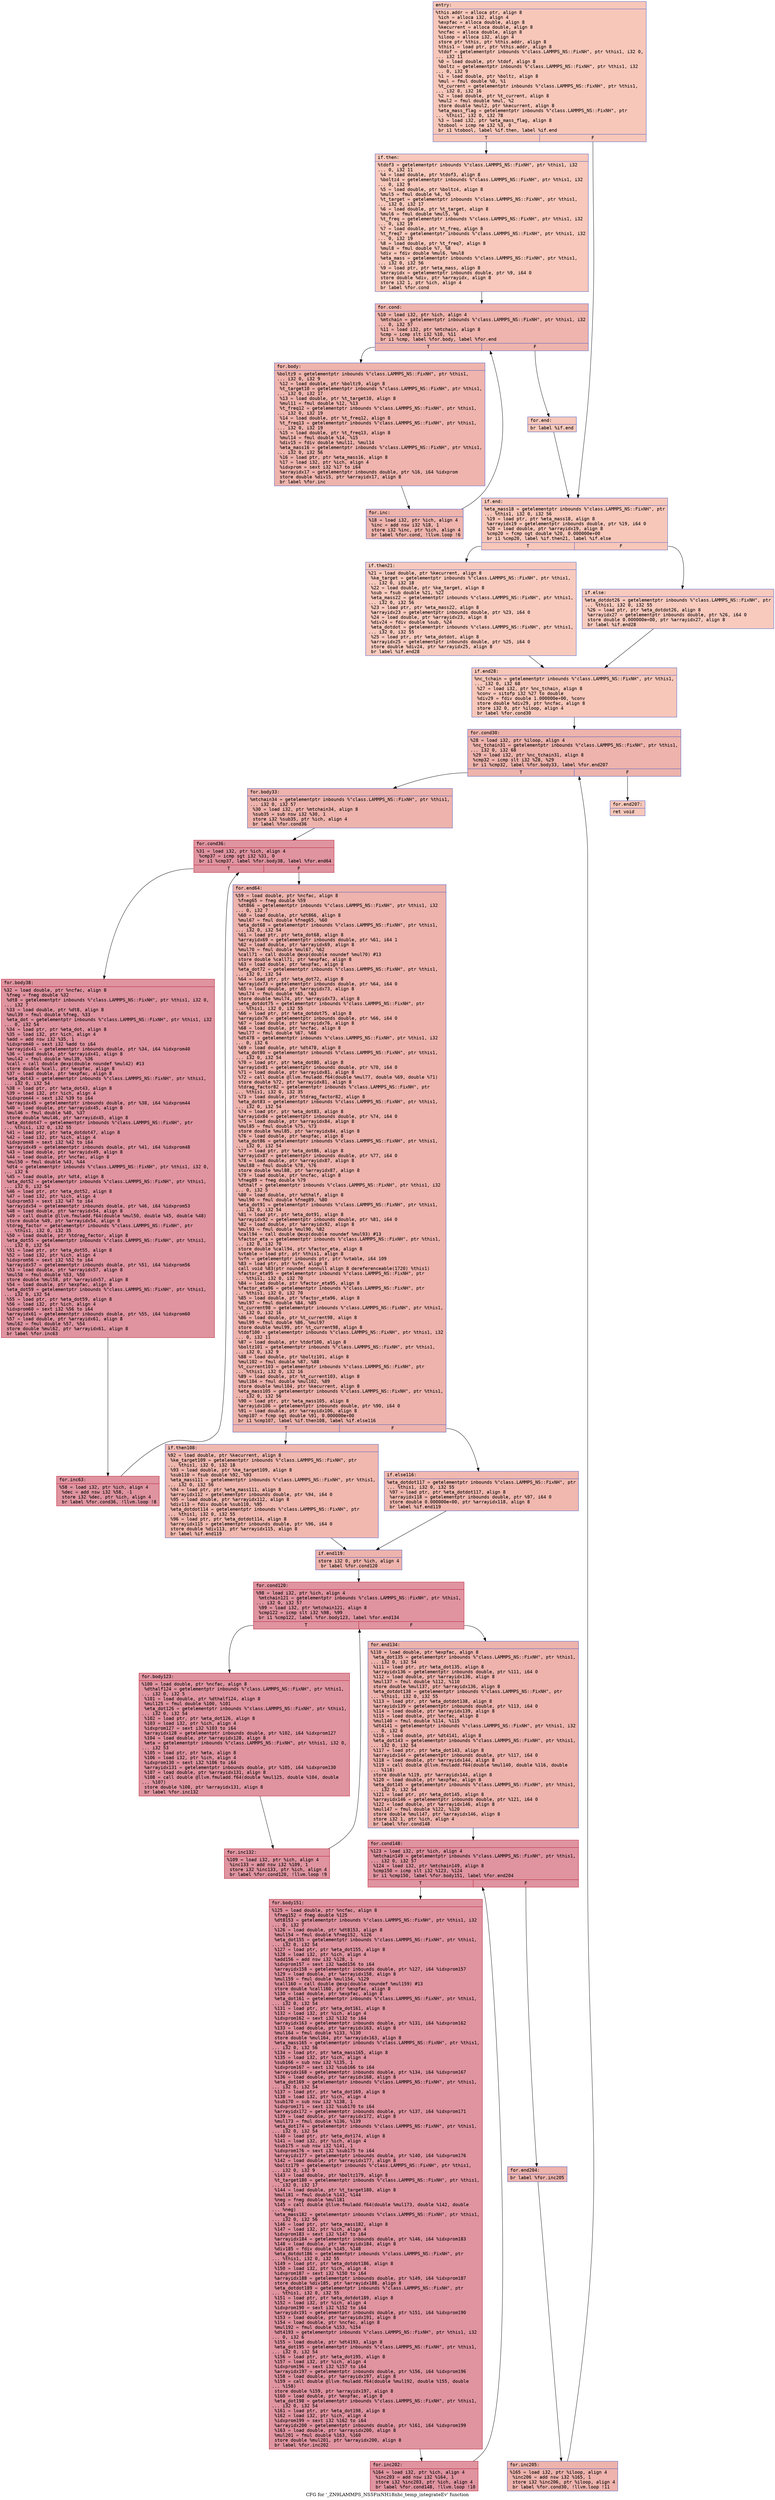 digraph "CFG for '_ZN9LAMMPS_NS5FixNH18nhc_temp_integrateEv' function" {
	label="CFG for '_ZN9LAMMPS_NS5FixNH18nhc_temp_integrateEv' function";

	Node0x55b2c7ce2d10 [shape=record,color="#3d50c3ff", style=filled, fillcolor="#ec7f6370" fontname="Courier",label="{entry:\l|  %this.addr = alloca ptr, align 8\l  %ich = alloca i32, align 4\l  %expfac = alloca double, align 8\l  %kecurrent = alloca double, align 8\l  %ncfac = alloca double, align 8\l  %iloop = alloca i32, align 4\l  store ptr %this, ptr %this.addr, align 8\l  %this1 = load ptr, ptr %this.addr, align 8\l  %tdof = getelementptr inbounds %\"class.LAMMPS_NS::FixNH\", ptr %this1, i32 0,\l... i32 11\l  %0 = load double, ptr %tdof, align 8\l  %boltz = getelementptr inbounds %\"class.LAMMPS_NS::FixNH\", ptr %this1, i32\l... 0, i32 9\l  %1 = load double, ptr %boltz, align 8\l  %mul = fmul double %0, %1\l  %t_current = getelementptr inbounds %\"class.LAMMPS_NS::FixNH\", ptr %this1,\l... i32 0, i32 16\l  %2 = load double, ptr %t_current, align 8\l  %mul2 = fmul double %mul, %2\l  store double %mul2, ptr %kecurrent, align 8\l  %eta_mass_flag = getelementptr inbounds %\"class.LAMMPS_NS::FixNH\", ptr\l... %this1, i32 0, i32 78\l  %3 = load i32, ptr %eta_mass_flag, align 8\l  %tobool = icmp ne i32 %3, 0\l  br i1 %tobool, label %if.then, label %if.end\l|{<s0>T|<s1>F}}"];
	Node0x55b2c7ce2d10:s0 -> Node0x55b2c7ce3bd0[tooltip="entry -> if.then\nProbability 62.50%" ];
	Node0x55b2c7ce2d10:s1 -> Node0x55b2c7ce3c40[tooltip="entry -> if.end\nProbability 37.50%" ];
	Node0x55b2c7ce3bd0 [shape=record,color="#3d50c3ff", style=filled, fillcolor="#ed836670" fontname="Courier",label="{if.then:\l|  %tdof3 = getelementptr inbounds %\"class.LAMMPS_NS::FixNH\", ptr %this1, i32\l... 0, i32 11\l  %4 = load double, ptr %tdof3, align 8\l  %boltz4 = getelementptr inbounds %\"class.LAMMPS_NS::FixNH\", ptr %this1, i32\l... 0, i32 9\l  %5 = load double, ptr %boltz4, align 8\l  %mul5 = fmul double %4, %5\l  %t_target = getelementptr inbounds %\"class.LAMMPS_NS::FixNH\", ptr %this1,\l... i32 0, i32 17\l  %6 = load double, ptr %t_target, align 8\l  %mul6 = fmul double %mul5, %6\l  %t_freq = getelementptr inbounds %\"class.LAMMPS_NS::FixNH\", ptr %this1, i32\l... 0, i32 19\l  %7 = load double, ptr %t_freq, align 8\l  %t_freq7 = getelementptr inbounds %\"class.LAMMPS_NS::FixNH\", ptr %this1, i32\l... 0, i32 19\l  %8 = load double, ptr %t_freq7, align 8\l  %mul8 = fmul double %7, %8\l  %div = fdiv double %mul6, %mul8\l  %eta_mass = getelementptr inbounds %\"class.LAMMPS_NS::FixNH\", ptr %this1,\l... i32 0, i32 56\l  %9 = load ptr, ptr %eta_mass, align 8\l  %arrayidx = getelementptr inbounds double, ptr %9, i64 0\l  store double %div, ptr %arrayidx, align 8\l  store i32 1, ptr %ich, align 4\l  br label %for.cond\l}"];
	Node0x55b2c7ce3bd0 -> Node0x55b2c7cee4c0[tooltip="if.then -> for.cond\nProbability 100.00%" ];
	Node0x55b2c7cee4c0 [shape=record,color="#3d50c3ff", style=filled, fillcolor="#d8564670" fontname="Courier",label="{for.cond:\l|  %10 = load i32, ptr %ich, align 4\l  %mtchain = getelementptr inbounds %\"class.LAMMPS_NS::FixNH\", ptr %this1, i32\l... 0, i32 57\l  %11 = load i32, ptr %mtchain, align 8\l  %cmp = icmp slt i32 %10, %11\l  br i1 %cmp, label %for.body, label %for.end\l|{<s0>T|<s1>F}}"];
	Node0x55b2c7cee4c0:s0 -> Node0x55b2c7cee810[tooltip="for.cond -> for.body\nProbability 96.88%" ];
	Node0x55b2c7cee4c0:s1 -> Node0x55b2c7cee890[tooltip="for.cond -> for.end\nProbability 3.12%" ];
	Node0x55b2c7cee810 [shape=record,color="#3d50c3ff", style=filled, fillcolor="#d8564670" fontname="Courier",label="{for.body:\l|  %boltz9 = getelementptr inbounds %\"class.LAMMPS_NS::FixNH\", ptr %this1,\l... i32 0, i32 9\l  %12 = load double, ptr %boltz9, align 8\l  %t_target10 = getelementptr inbounds %\"class.LAMMPS_NS::FixNH\", ptr %this1,\l... i32 0, i32 17\l  %13 = load double, ptr %t_target10, align 8\l  %mul11 = fmul double %12, %13\l  %t_freq12 = getelementptr inbounds %\"class.LAMMPS_NS::FixNH\", ptr %this1,\l... i32 0, i32 19\l  %14 = load double, ptr %t_freq12, align 8\l  %t_freq13 = getelementptr inbounds %\"class.LAMMPS_NS::FixNH\", ptr %this1,\l... i32 0, i32 19\l  %15 = load double, ptr %t_freq13, align 8\l  %mul14 = fmul double %14, %15\l  %div15 = fdiv double %mul11, %mul14\l  %eta_mass16 = getelementptr inbounds %\"class.LAMMPS_NS::FixNH\", ptr %this1,\l... i32 0, i32 56\l  %16 = load ptr, ptr %eta_mass16, align 8\l  %17 = load i32, ptr %ich, align 4\l  %idxprom = sext i32 %17 to i64\l  %arrayidx17 = getelementptr inbounds double, ptr %16, i64 %idxprom\l  store double %div15, ptr %arrayidx17, align 8\l  br label %for.inc\l}"];
	Node0x55b2c7cee810 -> Node0x55b2c7cef560[tooltip="for.body -> for.inc\nProbability 100.00%" ];
	Node0x55b2c7cef560 [shape=record,color="#3d50c3ff", style=filled, fillcolor="#d8564670" fontname="Courier",label="{for.inc:\l|  %18 = load i32, ptr %ich, align 4\l  %inc = add nsw i32 %18, 1\l  store i32 %inc, ptr %ich, align 4\l  br label %for.cond, !llvm.loop !6\l}"];
	Node0x55b2c7cef560 -> Node0x55b2c7cee4c0[tooltip="for.inc -> for.cond\nProbability 100.00%" ];
	Node0x55b2c7cee890 [shape=record,color="#3d50c3ff", style=filled, fillcolor="#ed836670" fontname="Courier",label="{for.end:\l|  br label %if.end\l}"];
	Node0x55b2c7cee890 -> Node0x55b2c7ce3c40[tooltip="for.end -> if.end\nProbability 100.00%" ];
	Node0x55b2c7ce3c40 [shape=record,color="#3d50c3ff", style=filled, fillcolor="#ec7f6370" fontname="Courier",label="{if.end:\l|  %eta_mass18 = getelementptr inbounds %\"class.LAMMPS_NS::FixNH\", ptr\l... %this1, i32 0, i32 56\l  %19 = load ptr, ptr %eta_mass18, align 8\l  %arrayidx19 = getelementptr inbounds double, ptr %19, i64 0\l  %20 = load double, ptr %arrayidx19, align 8\l  %cmp20 = fcmp ogt double %20, 0.000000e+00\l  br i1 %cmp20, label %if.then21, label %if.else\l|{<s0>T|<s1>F}}"];
	Node0x55b2c7ce3c40:s0 -> Node0x55b2c7ce4530[tooltip="if.end -> if.then21\nProbability 50.00%" ];
	Node0x55b2c7ce3c40:s1 -> Node0x55b2c7ce45b0[tooltip="if.end -> if.else\nProbability 50.00%" ];
	Node0x55b2c7ce4530 [shape=record,color="#3d50c3ff", style=filled, fillcolor="#ef886b70" fontname="Courier",label="{if.then21:\l|  %21 = load double, ptr %kecurrent, align 8\l  %ke_target = getelementptr inbounds %\"class.LAMMPS_NS::FixNH\", ptr %this1,\l... i32 0, i32 18\l  %22 = load double, ptr %ke_target, align 8\l  %sub = fsub double %21, %22\l  %eta_mass22 = getelementptr inbounds %\"class.LAMMPS_NS::FixNH\", ptr %this1,\l... i32 0, i32 56\l  %23 = load ptr, ptr %eta_mass22, align 8\l  %arrayidx23 = getelementptr inbounds double, ptr %23, i64 0\l  %24 = load double, ptr %arrayidx23, align 8\l  %div24 = fdiv double %sub, %24\l  %eta_dotdot = getelementptr inbounds %\"class.LAMMPS_NS::FixNH\", ptr %this1,\l... i32 0, i32 55\l  %25 = load ptr, ptr %eta_dotdot, align 8\l  %arrayidx25 = getelementptr inbounds double, ptr %25, i64 0\l  store double %div24, ptr %arrayidx25, align 8\l  br label %if.end28\l}"];
	Node0x55b2c7ce4530 -> Node0x55b2c7cf0ad0[tooltip="if.then21 -> if.end28\nProbability 100.00%" ];
	Node0x55b2c7ce45b0 [shape=record,color="#3d50c3ff", style=filled, fillcolor="#ef886b70" fontname="Courier",label="{if.else:\l|  %eta_dotdot26 = getelementptr inbounds %\"class.LAMMPS_NS::FixNH\", ptr\l... %this1, i32 0, i32 55\l  %26 = load ptr, ptr %eta_dotdot26, align 8\l  %arrayidx27 = getelementptr inbounds double, ptr %26, i64 0\l  store double 0.000000e+00, ptr %arrayidx27, align 8\l  br label %if.end28\l}"];
	Node0x55b2c7ce45b0 -> Node0x55b2c7cf0ad0[tooltip="if.else -> if.end28\nProbability 100.00%" ];
	Node0x55b2c7cf0ad0 [shape=record,color="#3d50c3ff", style=filled, fillcolor="#ec7f6370" fontname="Courier",label="{if.end28:\l|  %nc_tchain = getelementptr inbounds %\"class.LAMMPS_NS::FixNH\", ptr %this1,\l... i32 0, i32 68\l  %27 = load i32, ptr %nc_tchain, align 8\l  %conv = sitofp i32 %27 to double\l  %div29 = fdiv double 1.000000e+00, %conv\l  store double %div29, ptr %ncfac, align 8\l  store i32 0, ptr %iloop, align 4\l  br label %for.cond30\l}"];
	Node0x55b2c7cf0ad0 -> Node0x55b2c7cf1300[tooltip="if.end28 -> for.cond30\nProbability 100.00%" ];
	Node0x55b2c7cf1300 [shape=record,color="#3d50c3ff", style=filled, fillcolor="#d6524470" fontname="Courier",label="{for.cond30:\l|  %28 = load i32, ptr %iloop, align 4\l  %nc_tchain31 = getelementptr inbounds %\"class.LAMMPS_NS::FixNH\", ptr %this1,\l... i32 0, i32 68\l  %29 = load i32, ptr %nc_tchain31, align 8\l  %cmp32 = icmp slt i32 %28, %29\l  br i1 %cmp32, label %for.body33, label %for.end207\l|{<s0>T|<s1>F}}"];
	Node0x55b2c7cf1300:s0 -> Node0x55b2c7cf1690[tooltip="for.cond30 -> for.body33\nProbability 96.88%" ];
	Node0x55b2c7cf1300:s1 -> Node0x55b2c7cf1710[tooltip="for.cond30 -> for.end207\nProbability 3.12%" ];
	Node0x55b2c7cf1690 [shape=record,color="#3d50c3ff", style=filled, fillcolor="#d6524470" fontname="Courier",label="{for.body33:\l|  %mtchain34 = getelementptr inbounds %\"class.LAMMPS_NS::FixNH\", ptr %this1,\l... i32 0, i32 57\l  %30 = load i32, ptr %mtchain34, align 8\l  %sub35 = sub nsw i32 %30, 1\l  store i32 %sub35, ptr %ich, align 4\l  br label %for.cond36\l}"];
	Node0x55b2c7cf1690 -> Node0x55b2c7cf1b00[tooltip="for.body33 -> for.cond36\nProbability 100.00%" ];
	Node0x55b2c7cf1b00 [shape=record,color="#b70d28ff", style=filled, fillcolor="#b70d2870" fontname="Courier",label="{for.cond36:\l|  %31 = load i32, ptr %ich, align 4\l  %cmp37 = icmp sgt i32 %31, 0\l  br i1 %cmp37, label %for.body38, label %for.end64\l|{<s0>T|<s1>F}}"];
	Node0x55b2c7cf1b00:s0 -> Node0x55b2c7cf1d20[tooltip="for.cond36 -> for.body38\nProbability 96.88%" ];
	Node0x55b2c7cf1b00:s1 -> Node0x55b2c7cf1da0[tooltip="for.cond36 -> for.end64\nProbability 3.12%" ];
	Node0x55b2c7cf1d20 [shape=record,color="#b70d28ff", style=filled, fillcolor="#b70d2870" fontname="Courier",label="{for.body38:\l|  %32 = load double, ptr %ncfac, align 8\l  %fneg = fneg double %32\l  %dt8 = getelementptr inbounds %\"class.LAMMPS_NS::FixNH\", ptr %this1, i32 0,\l... i32 7\l  %33 = load double, ptr %dt8, align 8\l  %mul39 = fmul double %fneg, %33\l  %eta_dot = getelementptr inbounds %\"class.LAMMPS_NS::FixNH\", ptr %this1, i32\l... 0, i32 54\l  %34 = load ptr, ptr %eta_dot, align 8\l  %35 = load i32, ptr %ich, align 4\l  %add = add nsw i32 %35, 1\l  %idxprom40 = sext i32 %add to i64\l  %arrayidx41 = getelementptr inbounds double, ptr %34, i64 %idxprom40\l  %36 = load double, ptr %arrayidx41, align 8\l  %mul42 = fmul double %mul39, %36\l  %call = call double @exp(double noundef %mul42) #13\l  store double %call, ptr %expfac, align 8\l  %37 = load double, ptr %expfac, align 8\l  %eta_dot43 = getelementptr inbounds %\"class.LAMMPS_NS::FixNH\", ptr %this1,\l... i32 0, i32 54\l  %38 = load ptr, ptr %eta_dot43, align 8\l  %39 = load i32, ptr %ich, align 4\l  %idxprom44 = sext i32 %39 to i64\l  %arrayidx45 = getelementptr inbounds double, ptr %38, i64 %idxprom44\l  %40 = load double, ptr %arrayidx45, align 8\l  %mul46 = fmul double %40, %37\l  store double %mul46, ptr %arrayidx45, align 8\l  %eta_dotdot47 = getelementptr inbounds %\"class.LAMMPS_NS::FixNH\", ptr\l... %this1, i32 0, i32 55\l  %41 = load ptr, ptr %eta_dotdot47, align 8\l  %42 = load i32, ptr %ich, align 4\l  %idxprom48 = sext i32 %42 to i64\l  %arrayidx49 = getelementptr inbounds double, ptr %41, i64 %idxprom48\l  %43 = load double, ptr %arrayidx49, align 8\l  %44 = load double, ptr %ncfac, align 8\l  %mul50 = fmul double %43, %44\l  %dt4 = getelementptr inbounds %\"class.LAMMPS_NS::FixNH\", ptr %this1, i32 0,\l... i32 6\l  %45 = load double, ptr %dt4, align 8\l  %eta_dot52 = getelementptr inbounds %\"class.LAMMPS_NS::FixNH\", ptr %this1,\l... i32 0, i32 54\l  %46 = load ptr, ptr %eta_dot52, align 8\l  %47 = load i32, ptr %ich, align 4\l  %idxprom53 = sext i32 %47 to i64\l  %arrayidx54 = getelementptr inbounds double, ptr %46, i64 %idxprom53\l  %48 = load double, ptr %arrayidx54, align 8\l  %49 = call double @llvm.fmuladd.f64(double %mul50, double %45, double %48)\l  store double %49, ptr %arrayidx54, align 8\l  %tdrag_factor = getelementptr inbounds %\"class.LAMMPS_NS::FixNH\", ptr\l... %this1, i32 0, i32 35\l  %50 = load double, ptr %tdrag_factor, align 8\l  %eta_dot55 = getelementptr inbounds %\"class.LAMMPS_NS::FixNH\", ptr %this1,\l... i32 0, i32 54\l  %51 = load ptr, ptr %eta_dot55, align 8\l  %52 = load i32, ptr %ich, align 4\l  %idxprom56 = sext i32 %52 to i64\l  %arrayidx57 = getelementptr inbounds double, ptr %51, i64 %idxprom56\l  %53 = load double, ptr %arrayidx57, align 8\l  %mul58 = fmul double %53, %50\l  store double %mul58, ptr %arrayidx57, align 8\l  %54 = load double, ptr %expfac, align 8\l  %eta_dot59 = getelementptr inbounds %\"class.LAMMPS_NS::FixNH\", ptr %this1,\l... i32 0, i32 54\l  %55 = load ptr, ptr %eta_dot59, align 8\l  %56 = load i32, ptr %ich, align 4\l  %idxprom60 = sext i32 %56 to i64\l  %arrayidx61 = getelementptr inbounds double, ptr %55, i64 %idxprom60\l  %57 = load double, ptr %arrayidx61, align 8\l  %mul62 = fmul double %57, %54\l  store double %mul62, ptr %arrayidx61, align 8\l  br label %for.inc63\l}"];
	Node0x55b2c7cf1d20 -> Node0x55b2c7cf5450[tooltip="for.body38 -> for.inc63\nProbability 100.00%" ];
	Node0x55b2c7cf5450 [shape=record,color="#b70d28ff", style=filled, fillcolor="#b70d2870" fontname="Courier",label="{for.inc63:\l|  %58 = load i32, ptr %ich, align 4\l  %dec = add nsw i32 %58, -1\l  store i32 %dec, ptr %ich, align 4\l  br label %for.cond36, !llvm.loop !8\l}"];
	Node0x55b2c7cf5450 -> Node0x55b2c7cf1b00[tooltip="for.inc63 -> for.cond36\nProbability 100.00%" ];
	Node0x55b2c7cf1da0 [shape=record,color="#3d50c3ff", style=filled, fillcolor="#d6524470" fontname="Courier",label="{for.end64:\l|  %59 = load double, ptr %ncfac, align 8\l  %fneg65 = fneg double %59\l  %dt866 = getelementptr inbounds %\"class.LAMMPS_NS::FixNH\", ptr %this1, i32\l... 0, i32 7\l  %60 = load double, ptr %dt866, align 8\l  %mul67 = fmul double %fneg65, %60\l  %eta_dot68 = getelementptr inbounds %\"class.LAMMPS_NS::FixNH\", ptr %this1,\l... i32 0, i32 54\l  %61 = load ptr, ptr %eta_dot68, align 8\l  %arrayidx69 = getelementptr inbounds double, ptr %61, i64 1\l  %62 = load double, ptr %arrayidx69, align 8\l  %mul70 = fmul double %mul67, %62\l  %call71 = call double @exp(double noundef %mul70) #13\l  store double %call71, ptr %expfac, align 8\l  %63 = load double, ptr %expfac, align 8\l  %eta_dot72 = getelementptr inbounds %\"class.LAMMPS_NS::FixNH\", ptr %this1,\l... i32 0, i32 54\l  %64 = load ptr, ptr %eta_dot72, align 8\l  %arrayidx73 = getelementptr inbounds double, ptr %64, i64 0\l  %65 = load double, ptr %arrayidx73, align 8\l  %mul74 = fmul double %65, %63\l  store double %mul74, ptr %arrayidx73, align 8\l  %eta_dotdot75 = getelementptr inbounds %\"class.LAMMPS_NS::FixNH\", ptr\l... %this1, i32 0, i32 55\l  %66 = load ptr, ptr %eta_dotdot75, align 8\l  %arrayidx76 = getelementptr inbounds double, ptr %66, i64 0\l  %67 = load double, ptr %arrayidx76, align 8\l  %68 = load double, ptr %ncfac, align 8\l  %mul77 = fmul double %67, %68\l  %dt478 = getelementptr inbounds %\"class.LAMMPS_NS::FixNH\", ptr %this1, i32\l... 0, i32 6\l  %69 = load double, ptr %dt478, align 8\l  %eta_dot80 = getelementptr inbounds %\"class.LAMMPS_NS::FixNH\", ptr %this1,\l... i32 0, i32 54\l  %70 = load ptr, ptr %eta_dot80, align 8\l  %arrayidx81 = getelementptr inbounds double, ptr %70, i64 0\l  %71 = load double, ptr %arrayidx81, align 8\l  %72 = call double @llvm.fmuladd.f64(double %mul77, double %69, double %71)\l  store double %72, ptr %arrayidx81, align 8\l  %tdrag_factor82 = getelementptr inbounds %\"class.LAMMPS_NS::FixNH\", ptr\l... %this1, i32 0, i32 35\l  %73 = load double, ptr %tdrag_factor82, align 8\l  %eta_dot83 = getelementptr inbounds %\"class.LAMMPS_NS::FixNH\", ptr %this1,\l... i32 0, i32 54\l  %74 = load ptr, ptr %eta_dot83, align 8\l  %arrayidx84 = getelementptr inbounds double, ptr %74, i64 0\l  %75 = load double, ptr %arrayidx84, align 8\l  %mul85 = fmul double %75, %73\l  store double %mul85, ptr %arrayidx84, align 8\l  %76 = load double, ptr %expfac, align 8\l  %eta_dot86 = getelementptr inbounds %\"class.LAMMPS_NS::FixNH\", ptr %this1,\l... i32 0, i32 54\l  %77 = load ptr, ptr %eta_dot86, align 8\l  %arrayidx87 = getelementptr inbounds double, ptr %77, i64 0\l  %78 = load double, ptr %arrayidx87, align 8\l  %mul88 = fmul double %78, %76\l  store double %mul88, ptr %arrayidx87, align 8\l  %79 = load double, ptr %ncfac, align 8\l  %fneg89 = fneg double %79\l  %dthalf = getelementptr inbounds %\"class.LAMMPS_NS::FixNH\", ptr %this1, i32\l... 0, i32 5\l  %80 = load double, ptr %dthalf, align 8\l  %mul90 = fmul double %fneg89, %80\l  %eta_dot91 = getelementptr inbounds %\"class.LAMMPS_NS::FixNH\", ptr %this1,\l... i32 0, i32 54\l  %81 = load ptr, ptr %eta_dot91, align 8\l  %arrayidx92 = getelementptr inbounds double, ptr %81, i64 0\l  %82 = load double, ptr %arrayidx92, align 8\l  %mul93 = fmul double %mul90, %82\l  %call94 = call double @exp(double noundef %mul93) #13\l  %factor_eta = getelementptr inbounds %\"class.LAMMPS_NS::FixNH\", ptr %this1,\l... i32 0, i32 70\l  store double %call94, ptr %factor_eta, align 8\l  %vtable = load ptr, ptr %this1, align 8\l  %vfn = getelementptr inbounds ptr, ptr %vtable, i64 109\l  %83 = load ptr, ptr %vfn, align 8\l  call void %83(ptr noundef nonnull align 8 dereferenceable(1720) %this1)\l  %factor_eta95 = getelementptr inbounds %\"class.LAMMPS_NS::FixNH\", ptr\l... %this1, i32 0, i32 70\l  %84 = load double, ptr %factor_eta95, align 8\l  %factor_eta96 = getelementptr inbounds %\"class.LAMMPS_NS::FixNH\", ptr\l... %this1, i32 0, i32 70\l  %85 = load double, ptr %factor_eta96, align 8\l  %mul97 = fmul double %84, %85\l  %t_current98 = getelementptr inbounds %\"class.LAMMPS_NS::FixNH\", ptr %this1,\l... i32 0, i32 16\l  %86 = load double, ptr %t_current98, align 8\l  %mul99 = fmul double %86, %mul97\l  store double %mul99, ptr %t_current98, align 8\l  %tdof100 = getelementptr inbounds %\"class.LAMMPS_NS::FixNH\", ptr %this1, i32\l... 0, i32 11\l  %87 = load double, ptr %tdof100, align 8\l  %boltz101 = getelementptr inbounds %\"class.LAMMPS_NS::FixNH\", ptr %this1,\l... i32 0, i32 9\l  %88 = load double, ptr %boltz101, align 8\l  %mul102 = fmul double %87, %88\l  %t_current103 = getelementptr inbounds %\"class.LAMMPS_NS::FixNH\", ptr\l... %this1, i32 0, i32 16\l  %89 = load double, ptr %t_current103, align 8\l  %mul104 = fmul double %mul102, %89\l  store double %mul104, ptr %kecurrent, align 8\l  %eta_mass105 = getelementptr inbounds %\"class.LAMMPS_NS::FixNH\", ptr %this1,\l... i32 0, i32 56\l  %90 = load ptr, ptr %eta_mass105, align 8\l  %arrayidx106 = getelementptr inbounds double, ptr %90, i64 0\l  %91 = load double, ptr %arrayidx106, align 8\l  %cmp107 = fcmp ogt double %91, 0.000000e+00\l  br i1 %cmp107, label %if.then108, label %if.else116\l|{<s0>T|<s1>F}}"];
	Node0x55b2c7cf1da0:s0 -> Node0x55b2c7cf9630[tooltip="for.end64 -> if.then108\nProbability 50.00%" ];
	Node0x55b2c7cf1da0:s1 -> Node0x55b2c7cf96b0[tooltip="for.end64 -> if.else116\nProbability 50.00%" ];
	Node0x55b2c7cf9630 [shape=record,color="#3d50c3ff", style=filled, fillcolor="#dc5d4a70" fontname="Courier",label="{if.then108:\l|  %92 = load double, ptr %kecurrent, align 8\l  %ke_target109 = getelementptr inbounds %\"class.LAMMPS_NS::FixNH\", ptr\l... %this1, i32 0, i32 18\l  %93 = load double, ptr %ke_target109, align 8\l  %sub110 = fsub double %92, %93\l  %eta_mass111 = getelementptr inbounds %\"class.LAMMPS_NS::FixNH\", ptr %this1,\l... i32 0, i32 56\l  %94 = load ptr, ptr %eta_mass111, align 8\l  %arrayidx112 = getelementptr inbounds double, ptr %94, i64 0\l  %95 = load double, ptr %arrayidx112, align 8\l  %div113 = fdiv double %sub110, %95\l  %eta_dotdot114 = getelementptr inbounds %\"class.LAMMPS_NS::FixNH\", ptr\l... %this1, i32 0, i32 55\l  %96 = load ptr, ptr %eta_dotdot114, align 8\l  %arrayidx115 = getelementptr inbounds double, ptr %96, i64 0\l  store double %div113, ptr %arrayidx115, align 8\l  br label %if.end119\l}"];
	Node0x55b2c7cf9630 -> Node0x55b2c7cf3a90[tooltip="if.then108 -> if.end119\nProbability 100.00%" ];
	Node0x55b2c7cf96b0 [shape=record,color="#3d50c3ff", style=filled, fillcolor="#dc5d4a70" fontname="Courier",label="{if.else116:\l|  %eta_dotdot117 = getelementptr inbounds %\"class.LAMMPS_NS::FixNH\", ptr\l... %this1, i32 0, i32 55\l  %97 = load ptr, ptr %eta_dotdot117, align 8\l  %arrayidx118 = getelementptr inbounds double, ptr %97, i64 0\l  store double 0.000000e+00, ptr %arrayidx118, align 8\l  br label %if.end119\l}"];
	Node0x55b2c7cf96b0 -> Node0x55b2c7cf3a90[tooltip="if.else116 -> if.end119\nProbability 100.00%" ];
	Node0x55b2c7cf3a90 [shape=record,color="#3d50c3ff", style=filled, fillcolor="#d6524470" fontname="Courier",label="{if.end119:\l|  store i32 0, ptr %ich, align 4\l  br label %for.cond120\l}"];
	Node0x55b2c7cf3a90 -> Node0x55b2c7cfadf0[tooltip="if.end119 -> for.cond120\nProbability 100.00%" ];
	Node0x55b2c7cfadf0 [shape=record,color="#b70d28ff", style=filled, fillcolor="#b70d2870" fontname="Courier",label="{for.cond120:\l|  %98 = load i32, ptr %ich, align 4\l  %mtchain121 = getelementptr inbounds %\"class.LAMMPS_NS::FixNH\", ptr %this1,\l... i32 0, i32 57\l  %99 = load i32, ptr %mtchain121, align 8\l  %cmp122 = icmp slt i32 %98, %99\l  br i1 %cmp122, label %for.body123, label %for.end134\l|{<s0>T|<s1>F}}"];
	Node0x55b2c7cfadf0:s0 -> Node0x55b2c7cfb150[tooltip="for.cond120 -> for.body123\nProbability 96.88%" ];
	Node0x55b2c7cfadf0:s1 -> Node0x55b2c7cfb1d0[tooltip="for.cond120 -> for.end134\nProbability 3.12%" ];
	Node0x55b2c7cfb150 [shape=record,color="#b70d28ff", style=filled, fillcolor="#b70d2870" fontname="Courier",label="{for.body123:\l|  %100 = load double, ptr %ncfac, align 8\l  %dthalf124 = getelementptr inbounds %\"class.LAMMPS_NS::FixNH\", ptr %this1,\l... i32 0, i32 5\l  %101 = load double, ptr %dthalf124, align 8\l  %mul125 = fmul double %100, %101\l  %eta_dot126 = getelementptr inbounds %\"class.LAMMPS_NS::FixNH\", ptr %this1,\l... i32 0, i32 54\l  %102 = load ptr, ptr %eta_dot126, align 8\l  %103 = load i32, ptr %ich, align 4\l  %idxprom127 = sext i32 %103 to i64\l  %arrayidx128 = getelementptr inbounds double, ptr %102, i64 %idxprom127\l  %104 = load double, ptr %arrayidx128, align 8\l  %eta = getelementptr inbounds %\"class.LAMMPS_NS::FixNH\", ptr %this1, i32 0,\l... i32 53\l  %105 = load ptr, ptr %eta, align 8\l  %106 = load i32, ptr %ich, align 4\l  %idxprom130 = sext i32 %106 to i64\l  %arrayidx131 = getelementptr inbounds double, ptr %105, i64 %idxprom130\l  %107 = load double, ptr %arrayidx131, align 8\l  %108 = call double @llvm.fmuladd.f64(double %mul125, double %104, double\l... %107)\l  store double %108, ptr %arrayidx131, align 8\l  br label %for.inc132\l}"];
	Node0x55b2c7cfb150 -> Node0x55b2c7cfbfc0[tooltip="for.body123 -> for.inc132\nProbability 100.00%" ];
	Node0x55b2c7cfbfc0 [shape=record,color="#b70d28ff", style=filled, fillcolor="#b70d2870" fontname="Courier",label="{for.inc132:\l|  %109 = load i32, ptr %ich, align 4\l  %inc133 = add nsw i32 %109, 1\l  store i32 %inc133, ptr %ich, align 4\l  br label %for.cond120, !llvm.loop !9\l}"];
	Node0x55b2c7cfbfc0 -> Node0x55b2c7cfadf0[tooltip="for.inc132 -> for.cond120\nProbability 100.00%" ];
	Node0x55b2c7cfb1d0 [shape=record,color="#3d50c3ff", style=filled, fillcolor="#d6524470" fontname="Courier",label="{for.end134:\l|  %110 = load double, ptr %expfac, align 8\l  %eta_dot135 = getelementptr inbounds %\"class.LAMMPS_NS::FixNH\", ptr %this1,\l... i32 0, i32 54\l  %111 = load ptr, ptr %eta_dot135, align 8\l  %arrayidx136 = getelementptr inbounds double, ptr %111, i64 0\l  %112 = load double, ptr %arrayidx136, align 8\l  %mul137 = fmul double %112, %110\l  store double %mul137, ptr %arrayidx136, align 8\l  %eta_dotdot138 = getelementptr inbounds %\"class.LAMMPS_NS::FixNH\", ptr\l... %this1, i32 0, i32 55\l  %113 = load ptr, ptr %eta_dotdot138, align 8\l  %arrayidx139 = getelementptr inbounds double, ptr %113, i64 0\l  %114 = load double, ptr %arrayidx139, align 8\l  %115 = load double, ptr %ncfac, align 8\l  %mul140 = fmul double %114, %115\l  %dt4141 = getelementptr inbounds %\"class.LAMMPS_NS::FixNH\", ptr %this1, i32\l... 0, i32 6\l  %116 = load double, ptr %dt4141, align 8\l  %eta_dot143 = getelementptr inbounds %\"class.LAMMPS_NS::FixNH\", ptr %this1,\l... i32 0, i32 54\l  %117 = load ptr, ptr %eta_dot143, align 8\l  %arrayidx144 = getelementptr inbounds double, ptr %117, i64 0\l  %118 = load double, ptr %arrayidx144, align 8\l  %119 = call double @llvm.fmuladd.f64(double %mul140, double %116, double\l... %118)\l  store double %119, ptr %arrayidx144, align 8\l  %120 = load double, ptr %expfac, align 8\l  %eta_dot145 = getelementptr inbounds %\"class.LAMMPS_NS::FixNH\", ptr %this1,\l... i32 0, i32 54\l  %121 = load ptr, ptr %eta_dot145, align 8\l  %arrayidx146 = getelementptr inbounds double, ptr %121, i64 0\l  %122 = load double, ptr %arrayidx146, align 8\l  %mul147 = fmul double %122, %120\l  store double %mul147, ptr %arrayidx146, align 8\l  store i32 1, ptr %ich, align 4\l  br label %for.cond148\l}"];
	Node0x55b2c7cfb1d0 -> Node0x55b2c7cfd760[tooltip="for.end134 -> for.cond148\nProbability 100.00%" ];
	Node0x55b2c7cfd760 [shape=record,color="#b70d28ff", style=filled, fillcolor="#b70d2870" fontname="Courier",label="{for.cond148:\l|  %123 = load i32, ptr %ich, align 4\l  %mtchain149 = getelementptr inbounds %\"class.LAMMPS_NS::FixNH\", ptr %this1,\l... i32 0, i32 57\l  %124 = load i32, ptr %mtchain149, align 8\l  %cmp150 = icmp slt i32 %123, %124\l  br i1 %cmp150, label %for.body151, label %for.end204\l|{<s0>T|<s1>F}}"];
	Node0x55b2c7cfd760:s0 -> Node0x55b2c7cf4640[tooltip="for.cond148 -> for.body151\nProbability 96.88%" ];
	Node0x55b2c7cfd760:s1 -> Node0x55b2c7cf46c0[tooltip="for.cond148 -> for.end204\nProbability 3.12%" ];
	Node0x55b2c7cf4640 [shape=record,color="#b70d28ff", style=filled, fillcolor="#b70d2870" fontname="Courier",label="{for.body151:\l|  %125 = load double, ptr %ncfac, align 8\l  %fneg152 = fneg double %125\l  %dt8153 = getelementptr inbounds %\"class.LAMMPS_NS::FixNH\", ptr %this1, i32\l... 0, i32 7\l  %126 = load double, ptr %dt8153, align 8\l  %mul154 = fmul double %fneg152, %126\l  %eta_dot155 = getelementptr inbounds %\"class.LAMMPS_NS::FixNH\", ptr %this1,\l... i32 0, i32 54\l  %127 = load ptr, ptr %eta_dot155, align 8\l  %128 = load i32, ptr %ich, align 4\l  %add156 = add nsw i32 %128, 1\l  %idxprom157 = sext i32 %add156 to i64\l  %arrayidx158 = getelementptr inbounds double, ptr %127, i64 %idxprom157\l  %129 = load double, ptr %arrayidx158, align 8\l  %mul159 = fmul double %mul154, %129\l  %call160 = call double @exp(double noundef %mul159) #13\l  store double %call160, ptr %expfac, align 8\l  %130 = load double, ptr %expfac, align 8\l  %eta_dot161 = getelementptr inbounds %\"class.LAMMPS_NS::FixNH\", ptr %this1,\l... i32 0, i32 54\l  %131 = load ptr, ptr %eta_dot161, align 8\l  %132 = load i32, ptr %ich, align 4\l  %idxprom162 = sext i32 %132 to i64\l  %arrayidx163 = getelementptr inbounds double, ptr %131, i64 %idxprom162\l  %133 = load double, ptr %arrayidx163, align 8\l  %mul164 = fmul double %133, %130\l  store double %mul164, ptr %arrayidx163, align 8\l  %eta_mass165 = getelementptr inbounds %\"class.LAMMPS_NS::FixNH\", ptr %this1,\l... i32 0, i32 56\l  %134 = load ptr, ptr %eta_mass165, align 8\l  %135 = load i32, ptr %ich, align 4\l  %sub166 = sub nsw i32 %135, 1\l  %idxprom167 = sext i32 %sub166 to i64\l  %arrayidx168 = getelementptr inbounds double, ptr %134, i64 %idxprom167\l  %136 = load double, ptr %arrayidx168, align 8\l  %eta_dot169 = getelementptr inbounds %\"class.LAMMPS_NS::FixNH\", ptr %this1,\l... i32 0, i32 54\l  %137 = load ptr, ptr %eta_dot169, align 8\l  %138 = load i32, ptr %ich, align 4\l  %sub170 = sub nsw i32 %138, 1\l  %idxprom171 = sext i32 %sub170 to i64\l  %arrayidx172 = getelementptr inbounds double, ptr %137, i64 %idxprom171\l  %139 = load double, ptr %arrayidx172, align 8\l  %mul173 = fmul double %136, %139\l  %eta_dot174 = getelementptr inbounds %\"class.LAMMPS_NS::FixNH\", ptr %this1,\l... i32 0, i32 54\l  %140 = load ptr, ptr %eta_dot174, align 8\l  %141 = load i32, ptr %ich, align 4\l  %sub175 = sub nsw i32 %141, 1\l  %idxprom176 = sext i32 %sub175 to i64\l  %arrayidx177 = getelementptr inbounds double, ptr %140, i64 %idxprom176\l  %142 = load double, ptr %arrayidx177, align 8\l  %boltz179 = getelementptr inbounds %\"class.LAMMPS_NS::FixNH\", ptr %this1,\l... i32 0, i32 9\l  %143 = load double, ptr %boltz179, align 8\l  %t_target180 = getelementptr inbounds %\"class.LAMMPS_NS::FixNH\", ptr %this1,\l... i32 0, i32 17\l  %144 = load double, ptr %t_target180, align 8\l  %mul181 = fmul double %143, %144\l  %neg = fneg double %mul181\l  %145 = call double @llvm.fmuladd.f64(double %mul173, double %142, double\l... %neg)\l  %eta_mass182 = getelementptr inbounds %\"class.LAMMPS_NS::FixNH\", ptr %this1,\l... i32 0, i32 56\l  %146 = load ptr, ptr %eta_mass182, align 8\l  %147 = load i32, ptr %ich, align 4\l  %idxprom183 = sext i32 %147 to i64\l  %arrayidx184 = getelementptr inbounds double, ptr %146, i64 %idxprom183\l  %148 = load double, ptr %arrayidx184, align 8\l  %div185 = fdiv double %145, %148\l  %eta_dotdot186 = getelementptr inbounds %\"class.LAMMPS_NS::FixNH\", ptr\l... %this1, i32 0, i32 55\l  %149 = load ptr, ptr %eta_dotdot186, align 8\l  %150 = load i32, ptr %ich, align 4\l  %idxprom187 = sext i32 %150 to i64\l  %arrayidx188 = getelementptr inbounds double, ptr %149, i64 %idxprom187\l  store double %div185, ptr %arrayidx188, align 8\l  %eta_dotdot189 = getelementptr inbounds %\"class.LAMMPS_NS::FixNH\", ptr\l... %this1, i32 0, i32 55\l  %151 = load ptr, ptr %eta_dotdot189, align 8\l  %152 = load i32, ptr %ich, align 4\l  %idxprom190 = sext i32 %152 to i64\l  %arrayidx191 = getelementptr inbounds double, ptr %151, i64 %idxprom190\l  %153 = load double, ptr %arrayidx191, align 8\l  %154 = load double, ptr %ncfac, align 8\l  %mul192 = fmul double %153, %154\l  %dt4193 = getelementptr inbounds %\"class.LAMMPS_NS::FixNH\", ptr %this1, i32\l... 0, i32 6\l  %155 = load double, ptr %dt4193, align 8\l  %eta_dot195 = getelementptr inbounds %\"class.LAMMPS_NS::FixNH\", ptr %this1,\l... i32 0, i32 54\l  %156 = load ptr, ptr %eta_dot195, align 8\l  %157 = load i32, ptr %ich, align 4\l  %idxprom196 = sext i32 %157 to i64\l  %arrayidx197 = getelementptr inbounds double, ptr %156, i64 %idxprom196\l  %158 = load double, ptr %arrayidx197, align 8\l  %159 = call double @llvm.fmuladd.f64(double %mul192, double %155, double\l... %158)\l  store double %159, ptr %arrayidx197, align 8\l  %160 = load double, ptr %expfac, align 8\l  %eta_dot198 = getelementptr inbounds %\"class.LAMMPS_NS::FixNH\", ptr %this1,\l... i32 0, i32 54\l  %161 = load ptr, ptr %eta_dot198, align 8\l  %162 = load i32, ptr %ich, align 4\l  %idxprom199 = sext i32 %162 to i64\l  %arrayidx200 = getelementptr inbounds double, ptr %161, i64 %idxprom199\l  %163 = load double, ptr %arrayidx200, align 8\l  %mul201 = fmul double %163, %160\l  store double %mul201, ptr %arrayidx200, align 8\l  br label %for.inc202\l}"];
	Node0x55b2c7cf4640 -> Node0x55b2c7d02690[tooltip="for.body151 -> for.inc202\nProbability 100.00%" ];
	Node0x55b2c7d02690 [shape=record,color="#b70d28ff", style=filled, fillcolor="#b70d2870" fontname="Courier",label="{for.inc202:\l|  %164 = load i32, ptr %ich, align 4\l  %inc203 = add nsw i32 %164, 1\l  store i32 %inc203, ptr %ich, align 4\l  br label %for.cond148, !llvm.loop !10\l}"];
	Node0x55b2c7d02690 -> Node0x55b2c7cfd760[tooltip="for.inc202 -> for.cond148\nProbability 100.00%" ];
	Node0x55b2c7cf46c0 [shape=record,color="#3d50c3ff", style=filled, fillcolor="#d6524470" fontname="Courier",label="{for.end204:\l|  br label %for.inc205\l}"];
	Node0x55b2c7cf46c0 -> Node0x55b2c7d02af0[tooltip="for.end204 -> for.inc205\nProbability 100.00%" ];
	Node0x55b2c7d02af0 [shape=record,color="#3d50c3ff", style=filled, fillcolor="#d6524470" fontname="Courier",label="{for.inc205:\l|  %165 = load i32, ptr %iloop, align 4\l  %inc206 = add nsw i32 %165, 1\l  store i32 %inc206, ptr %iloop, align 4\l  br label %for.cond30, !llvm.loop !11\l}"];
	Node0x55b2c7d02af0 -> Node0x55b2c7cf1300[tooltip="for.inc205 -> for.cond30\nProbability 100.00%" ];
	Node0x55b2c7cf1710 [shape=record,color="#3d50c3ff", style=filled, fillcolor="#ec7f6370" fontname="Courier",label="{for.end207:\l|  ret void\l}"];
}
